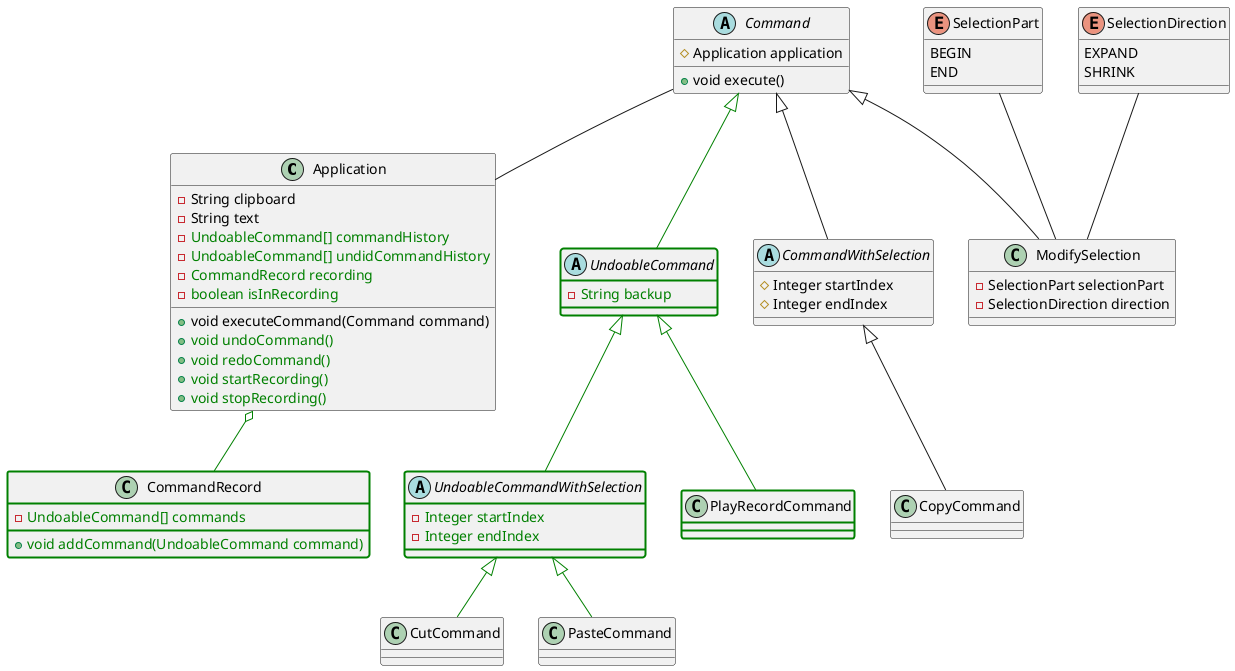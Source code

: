 @startuml
'https://plantuml.com/class-diagram

class Application{
    -String clipboard
    -String text
    -<color:green>UndoableCommand[] commandHistory</color>
    -<color:green>UndoableCommand[] undidCommandHistory</color>
    -<color:green>CommandRecord recording</color>
    -<color:green>boolean isInRecording</color>
    +void executeCommand(Command command)
    +<color:green>void undoCommand()</color>
    +<color:green>void redoCommand()</color>
    +<color:green>void startRecording()</color>
    +<color:green>void stopRecording()</color>
}

abstract class Command{
    #Application application
    +void execute()
}

abstract class UndoableCommand ##[bold]green{
    -<color:green>String backup</color>
}

abstract class UndoableCommandWithSelection ##[bold]green {
    -<color:green>Integer startIndex</color>
    -<color:green>Integer endIndex</color>
}

class CommandRecord ##[bold]green {
    -<color:green>UndoableCommand[] commands</color>
    +<color:green>void addCommand(UndoableCommand command)</color>
}

UndoableCommand <|-[#green]- UndoableCommandWithSelection

Command <|-[#green]- UndoableCommand

Command <|-- CommandWithSelection

abstract class CommandWithSelection{
    #Integer startIndex
    #Integer endIndex
}

CommandWithSelection <|-- CopyCommand
UndoableCommandWithSelection <|-[#green]- CutCommand
UndoableCommandWithSelection <|-[#green]- PasteCommand
Command <|-- ModifySelection

class CopyCommand{
}

class PlayRecordCommand ##[bold]green{
}

UndoableCommand <|-[#green]- PlayRecordCommand

class CutCommand{
}

class PasteCommand{
}

class ModifySelection{
    -SelectionPart selectionPart
    -SelectionDirection direction
}

enum SelectionPart {
  BEGIN
  END
}

enum SelectionDirection {
  EXPAND
  SHRINK
}

Command -- Application
Application o-[#green]- CommandRecord

SelectionDirection -- ModifySelection
SelectionPart -- ModifySelection

@enduml
